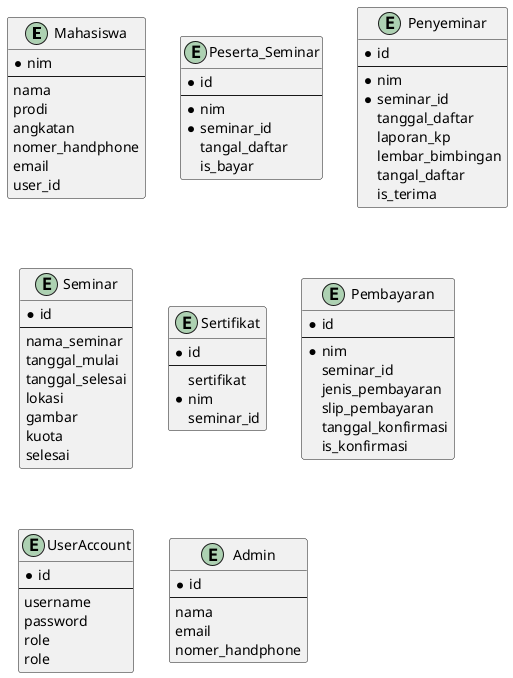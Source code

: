 @startuml

entity Mahasiswa {
    * nim
    --
    nama
    prodi
    angkatan
    nomer_handphone
    email
    user_id
}

entity Peserta_Seminar{
    * id
    --
    *nim
    *seminar_id
    tangal_daftar
    is_bayar
}

entity Penyeminar{
    *id
    --
    *nim
    *seminar_id
    tanggal_daftar
    laporan_kp
    lembar_bimbingan
    tangal_daftar
    is_terima
}

entity Seminar{
    *id
    --
    nama_seminar
    tanggal_mulai
    tanggal_selesai
    lokasi
    gambar
    kuota
    selesai
}


entity Sertifikat{
    *id
    --
    sertifikat
    *nim
    seminar_id
}

entity Pembayaran{
    *id
    --
    *nim
    seminar_id
    jenis_pembayaran
    slip_pembayaran
    tanggal_konfirmasi
    is_konfirmasi
}

entity UserAccount{
    *id
    --
    username
    password
    role
    role
}

entity Admin{
    *id
    --
    nama
    email
    nomer_handphone
}



@enduml
